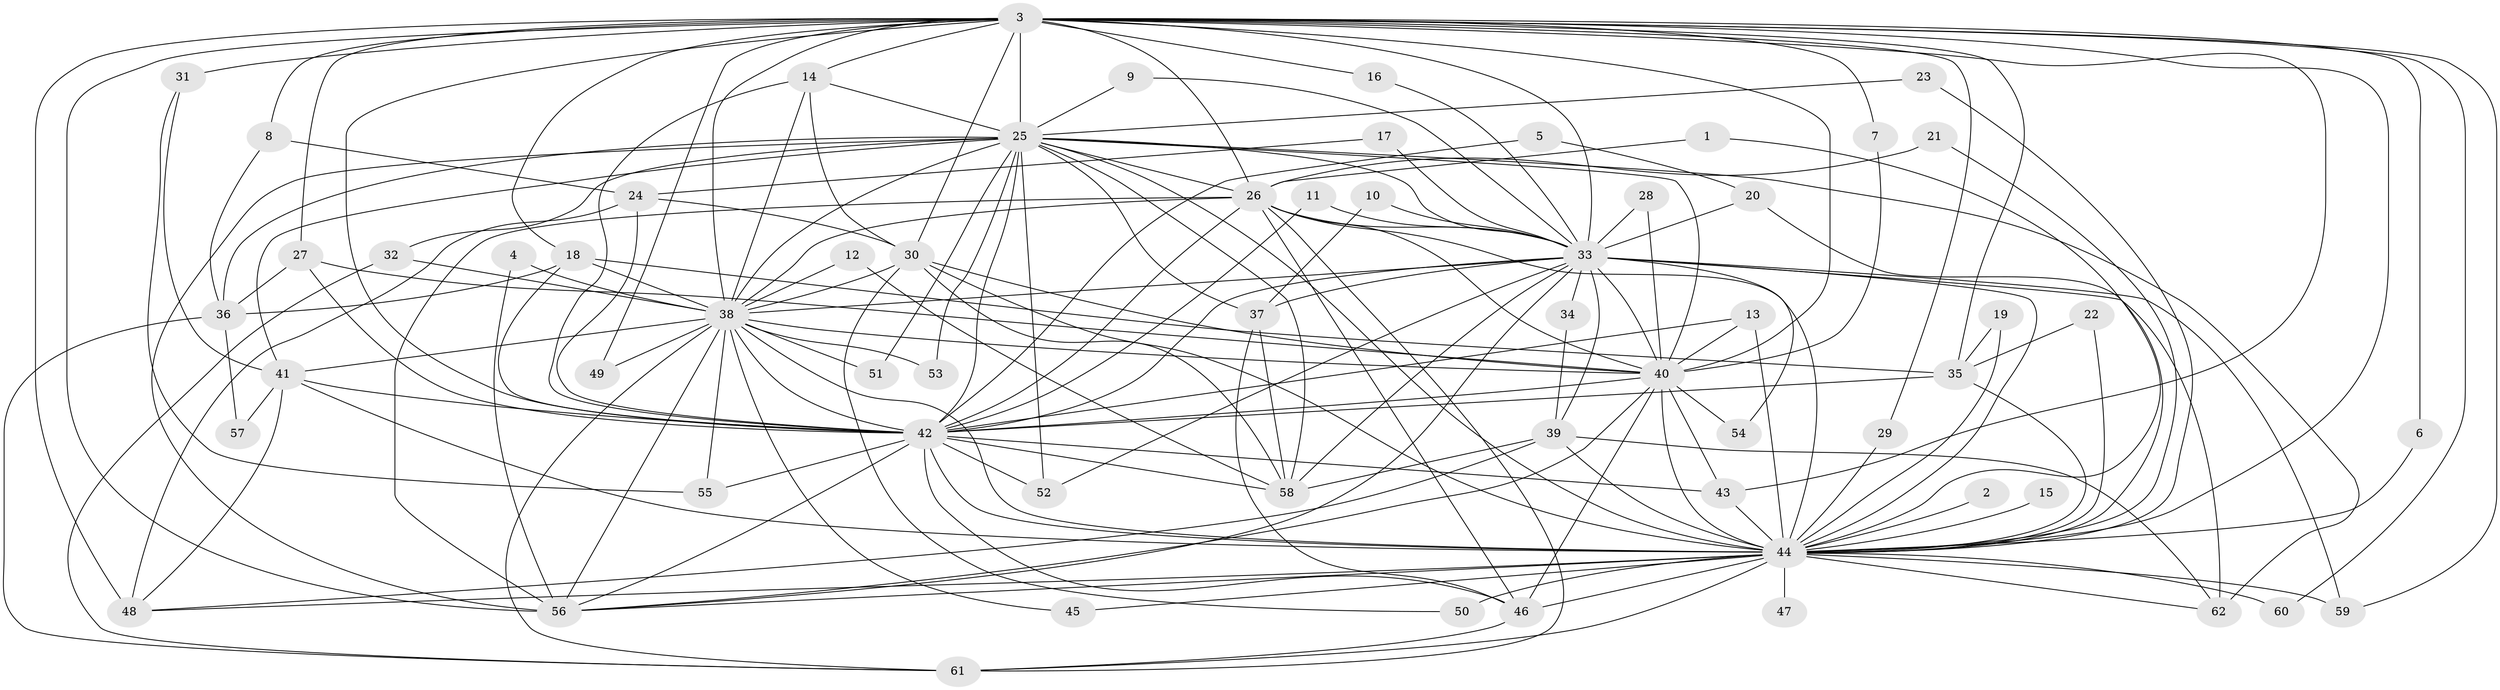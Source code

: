 // original degree distribution, {24: 0.008130081300813009, 17: 0.008130081300813009, 43: 0.008130081300813009, 26: 0.016260162601626018, 23: 0.016260162601626018, 13: 0.008130081300813009, 18: 0.008130081300813009, 14: 0.008130081300813009, 3: 0.13821138211382114, 2: 0.5853658536585366, 5: 0.06504065040650407, 7: 0.016260162601626018, 4: 0.08130081300813008, 6: 0.024390243902439025, 8: 0.008130081300813009}
// Generated by graph-tools (version 1.1) at 2025/25/03/09/25 03:25:49]
// undirected, 62 vertices, 174 edges
graph export_dot {
graph [start="1"]
  node [color=gray90,style=filled];
  1;
  2;
  3;
  4;
  5;
  6;
  7;
  8;
  9;
  10;
  11;
  12;
  13;
  14;
  15;
  16;
  17;
  18;
  19;
  20;
  21;
  22;
  23;
  24;
  25;
  26;
  27;
  28;
  29;
  30;
  31;
  32;
  33;
  34;
  35;
  36;
  37;
  38;
  39;
  40;
  41;
  42;
  43;
  44;
  45;
  46;
  47;
  48;
  49;
  50;
  51;
  52;
  53;
  54;
  55;
  56;
  57;
  58;
  59;
  60;
  61;
  62;
  1 -- 26 [weight=1.0];
  1 -- 44 [weight=1.0];
  2 -- 44 [weight=1.0];
  3 -- 6 [weight=1.0];
  3 -- 7 [weight=1.0];
  3 -- 8 [weight=1.0];
  3 -- 14 [weight=1.0];
  3 -- 16 [weight=1.0];
  3 -- 18 [weight=1.0];
  3 -- 25 [weight=2.0];
  3 -- 26 [weight=2.0];
  3 -- 27 [weight=1.0];
  3 -- 29 [weight=1.0];
  3 -- 30 [weight=1.0];
  3 -- 31 [weight=2.0];
  3 -- 33 [weight=4.0];
  3 -- 35 [weight=1.0];
  3 -- 38 [weight=4.0];
  3 -- 40 [weight=3.0];
  3 -- 42 [weight=2.0];
  3 -- 43 [weight=1.0];
  3 -- 44 [weight=2.0];
  3 -- 48 [weight=1.0];
  3 -- 49 [weight=2.0];
  3 -- 56 [weight=2.0];
  3 -- 59 [weight=1.0];
  3 -- 60 [weight=1.0];
  4 -- 38 [weight=1.0];
  4 -- 56 [weight=1.0];
  5 -- 20 [weight=1.0];
  5 -- 42 [weight=1.0];
  6 -- 44 [weight=1.0];
  7 -- 40 [weight=1.0];
  8 -- 24 [weight=1.0];
  8 -- 36 [weight=1.0];
  9 -- 25 [weight=1.0];
  9 -- 33 [weight=1.0];
  10 -- 33 [weight=1.0];
  10 -- 37 [weight=1.0];
  11 -- 33 [weight=1.0];
  11 -- 42 [weight=1.0];
  12 -- 38 [weight=1.0];
  12 -- 58 [weight=1.0];
  13 -- 40 [weight=1.0];
  13 -- 42 [weight=1.0];
  13 -- 44 [weight=1.0];
  14 -- 25 [weight=1.0];
  14 -- 30 [weight=1.0];
  14 -- 38 [weight=1.0];
  14 -- 42 [weight=1.0];
  15 -- 44 [weight=1.0];
  16 -- 33 [weight=1.0];
  17 -- 24 [weight=1.0];
  17 -- 33 [weight=1.0];
  18 -- 35 [weight=1.0];
  18 -- 36 [weight=1.0];
  18 -- 38 [weight=1.0];
  18 -- 42 [weight=1.0];
  19 -- 35 [weight=1.0];
  19 -- 44 [weight=1.0];
  20 -- 33 [weight=1.0];
  20 -- 44 [weight=2.0];
  21 -- 26 [weight=1.0];
  21 -- 44 [weight=1.0];
  22 -- 35 [weight=1.0];
  22 -- 44 [weight=1.0];
  23 -- 25 [weight=1.0];
  23 -- 44 [weight=1.0];
  24 -- 30 [weight=1.0];
  24 -- 42 [weight=1.0];
  24 -- 48 [weight=1.0];
  25 -- 26 [weight=1.0];
  25 -- 32 [weight=2.0];
  25 -- 33 [weight=1.0];
  25 -- 36 [weight=2.0];
  25 -- 37 [weight=1.0];
  25 -- 38 [weight=1.0];
  25 -- 40 [weight=1.0];
  25 -- 41 [weight=1.0];
  25 -- 42 [weight=1.0];
  25 -- 44 [weight=1.0];
  25 -- 51 [weight=1.0];
  25 -- 52 [weight=1.0];
  25 -- 53 [weight=1.0];
  25 -- 56 [weight=2.0];
  25 -- 58 [weight=1.0];
  25 -- 62 [weight=1.0];
  26 -- 33 [weight=1.0];
  26 -- 38 [weight=1.0];
  26 -- 40 [weight=1.0];
  26 -- 42 [weight=1.0];
  26 -- 44 [weight=1.0];
  26 -- 46 [weight=1.0];
  26 -- 56 [weight=2.0];
  26 -- 61 [weight=1.0];
  27 -- 36 [weight=1.0];
  27 -- 40 [weight=1.0];
  27 -- 42 [weight=1.0];
  28 -- 33 [weight=1.0];
  28 -- 40 [weight=1.0];
  29 -- 44 [weight=1.0];
  30 -- 38 [weight=1.0];
  30 -- 40 [weight=1.0];
  30 -- 44 [weight=1.0];
  30 -- 50 [weight=1.0];
  30 -- 58 [weight=2.0];
  31 -- 41 [weight=1.0];
  31 -- 55 [weight=1.0];
  32 -- 38 [weight=1.0];
  32 -- 61 [weight=1.0];
  33 -- 34 [weight=1.0];
  33 -- 37 [weight=1.0];
  33 -- 38 [weight=1.0];
  33 -- 39 [weight=1.0];
  33 -- 40 [weight=1.0];
  33 -- 42 [weight=1.0];
  33 -- 44 [weight=1.0];
  33 -- 52 [weight=1.0];
  33 -- 54 [weight=1.0];
  33 -- 56 [weight=1.0];
  33 -- 58 [weight=1.0];
  33 -- 59 [weight=2.0];
  33 -- 62 [weight=1.0];
  34 -- 39 [weight=1.0];
  35 -- 42 [weight=1.0];
  35 -- 44 [weight=1.0];
  36 -- 57 [weight=1.0];
  36 -- 61 [weight=1.0];
  37 -- 46 [weight=1.0];
  37 -- 58 [weight=1.0];
  38 -- 40 [weight=1.0];
  38 -- 41 [weight=1.0];
  38 -- 42 [weight=2.0];
  38 -- 44 [weight=1.0];
  38 -- 45 [weight=1.0];
  38 -- 49 [weight=1.0];
  38 -- 51 [weight=1.0];
  38 -- 53 [weight=1.0];
  38 -- 55 [weight=1.0];
  38 -- 56 [weight=1.0];
  38 -- 61 [weight=1.0];
  39 -- 44 [weight=2.0];
  39 -- 48 [weight=1.0];
  39 -- 58 [weight=1.0];
  39 -- 62 [weight=1.0];
  40 -- 42 [weight=1.0];
  40 -- 43 [weight=1.0];
  40 -- 44 [weight=2.0];
  40 -- 46 [weight=1.0];
  40 -- 54 [weight=1.0];
  40 -- 56 [weight=1.0];
  41 -- 42 [weight=1.0];
  41 -- 44 [weight=1.0];
  41 -- 48 [weight=1.0];
  41 -- 57 [weight=1.0];
  42 -- 43 [weight=1.0];
  42 -- 44 [weight=1.0];
  42 -- 46 [weight=1.0];
  42 -- 52 [weight=1.0];
  42 -- 55 [weight=1.0];
  42 -- 56 [weight=2.0];
  42 -- 58 [weight=1.0];
  43 -- 44 [weight=1.0];
  44 -- 45 [weight=1.0];
  44 -- 46 [weight=2.0];
  44 -- 47 [weight=1.0];
  44 -- 48 [weight=1.0];
  44 -- 50 [weight=2.0];
  44 -- 56 [weight=2.0];
  44 -- 59 [weight=1.0];
  44 -- 60 [weight=1.0];
  44 -- 61 [weight=1.0];
  44 -- 62 [weight=1.0];
  46 -- 61 [weight=1.0];
}
